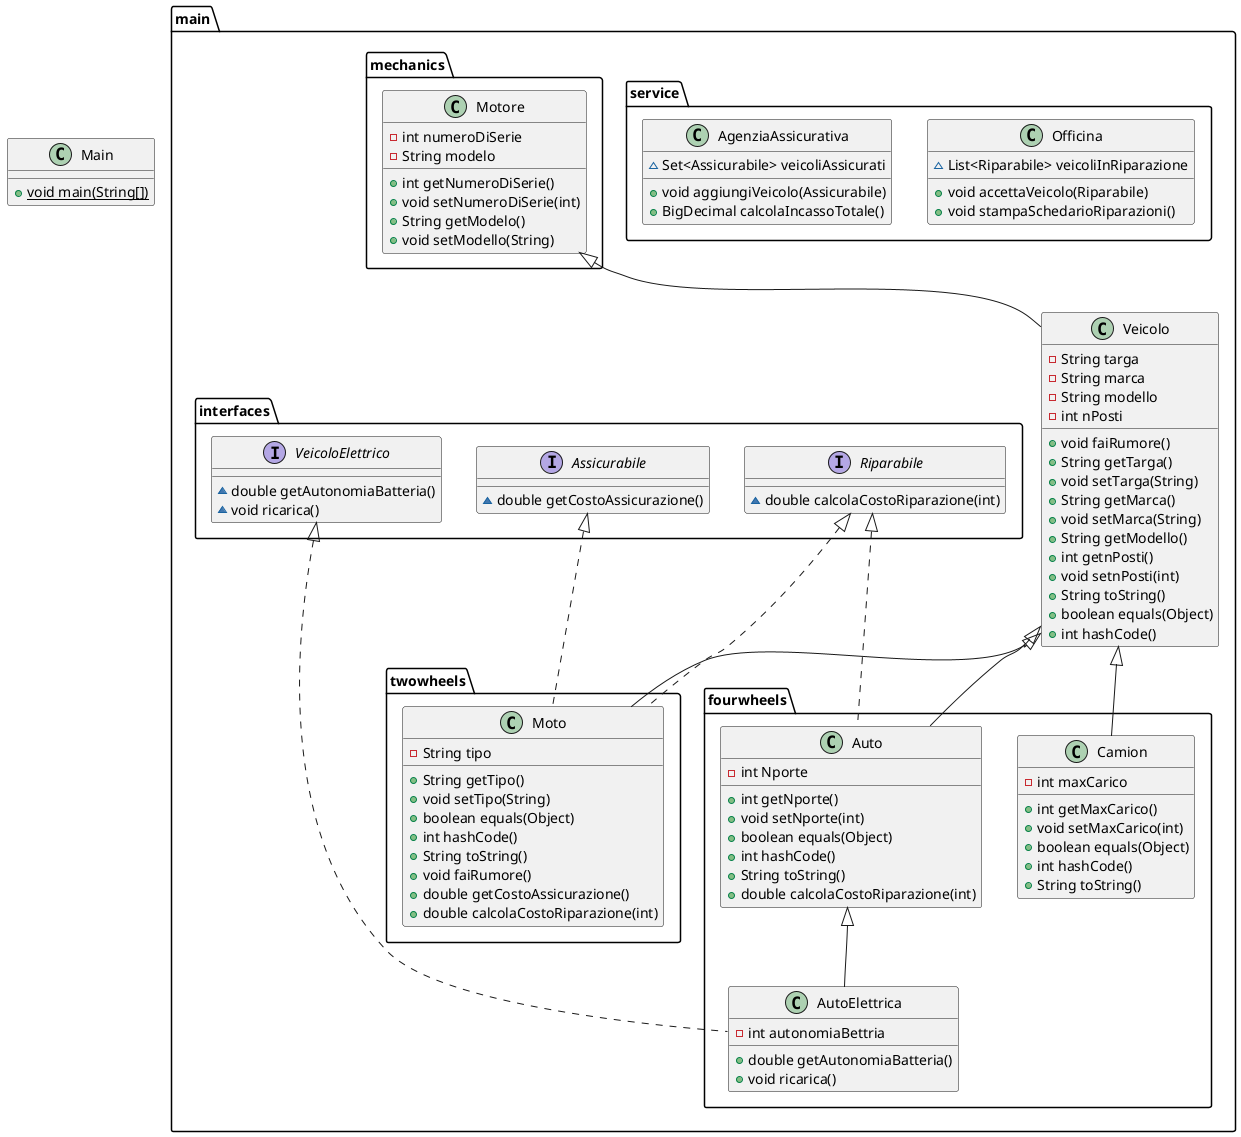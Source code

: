 @startuml
interface main.interfaces.Assicurabile {
~ double getCostoAssicurazione()
}

class main.fourwheels.Camion {
- int maxCarico
+ int getMaxCarico()
+ void setMaxCarico(int)
+ boolean equals(Object)
+ int hashCode()
+ String toString()
}


class main.service.Officina {
~ List<Riparabile> veicoliInRiparazione
+ void accettaVeicolo(Riparabile)
+ void stampaSchedarioRiparazioni()
}


class main.fourwheels.AutoElettrica {
- int autonomiaBettria
+ double getAutonomiaBatteria()
+ void ricarica()
}


class main.twowheels.Moto {
- String tipo
+ String getTipo()
+ void setTipo(String)
+ boolean equals(Object)
+ int hashCode()
+ String toString()
+ void faiRumore()
+ double getCostoAssicurazione()
+ double calcolaCostoRiparazione(int)
}


class main.mechanics.Motore {
- int numeroDiSerie
- String modelo
+ int getNumeroDiSerie()
+ void setNumeroDiSerie(int)
+ String getModelo()
+ void setModello(String)
}


class main.fourwheels.Auto {
- int Nporte
+ int getNporte()
+ void setNporte(int)
+ boolean equals(Object)
+ int hashCode()
+ String toString()
+ double calcolaCostoRiparazione(int)
}


class main.service.AgenziaAssicurativa {
~ Set<Assicurabile> veicoliAssicurati
+ void aggiungiVeicolo(Assicurabile)
+ BigDecimal calcolaIncassoTotale()
}


interface main.interfaces.Riparabile {
~ double calcolaCostoRiparazione(int)
}

class main.Veicolo {
- String targa
- String marca
- String modello
- int nPosti
+ void faiRumore()
+ String getTarga()
+ void setTarga(String)
+ String getMarca()
+ void setMarca(String)
+ String getModello()
+ int getnPosti()
+ void setnPosti(int)
+ String toString()
+ boolean equals(Object)
+ int hashCode()
}


interface main.interfaces.VeicoloElettrico {
~ double getAutonomiaBatteria()
~ void ricarica()
}

class Main {
+ {static} void main(String[])
}



main.Veicolo <|-- main.fourwheels.Camion
main.interfaces.VeicoloElettrico <|.. main.fourwheels.AutoElettrica
main.fourwheels.Auto <|-- main.fourwheels.AutoElettrica
main.interfaces.Assicurabile <|.. main.twowheels.Moto
main.interfaces.Riparabile <|.. main.twowheels.Moto
main.Veicolo <|-- main.twowheels.Moto
main.interfaces.Riparabile <|.. main.fourwheels.Auto
main.Veicolo <|-- main.fourwheels.Auto
main.mechanics.Motore <|-- main.Veicolo
@enduml
